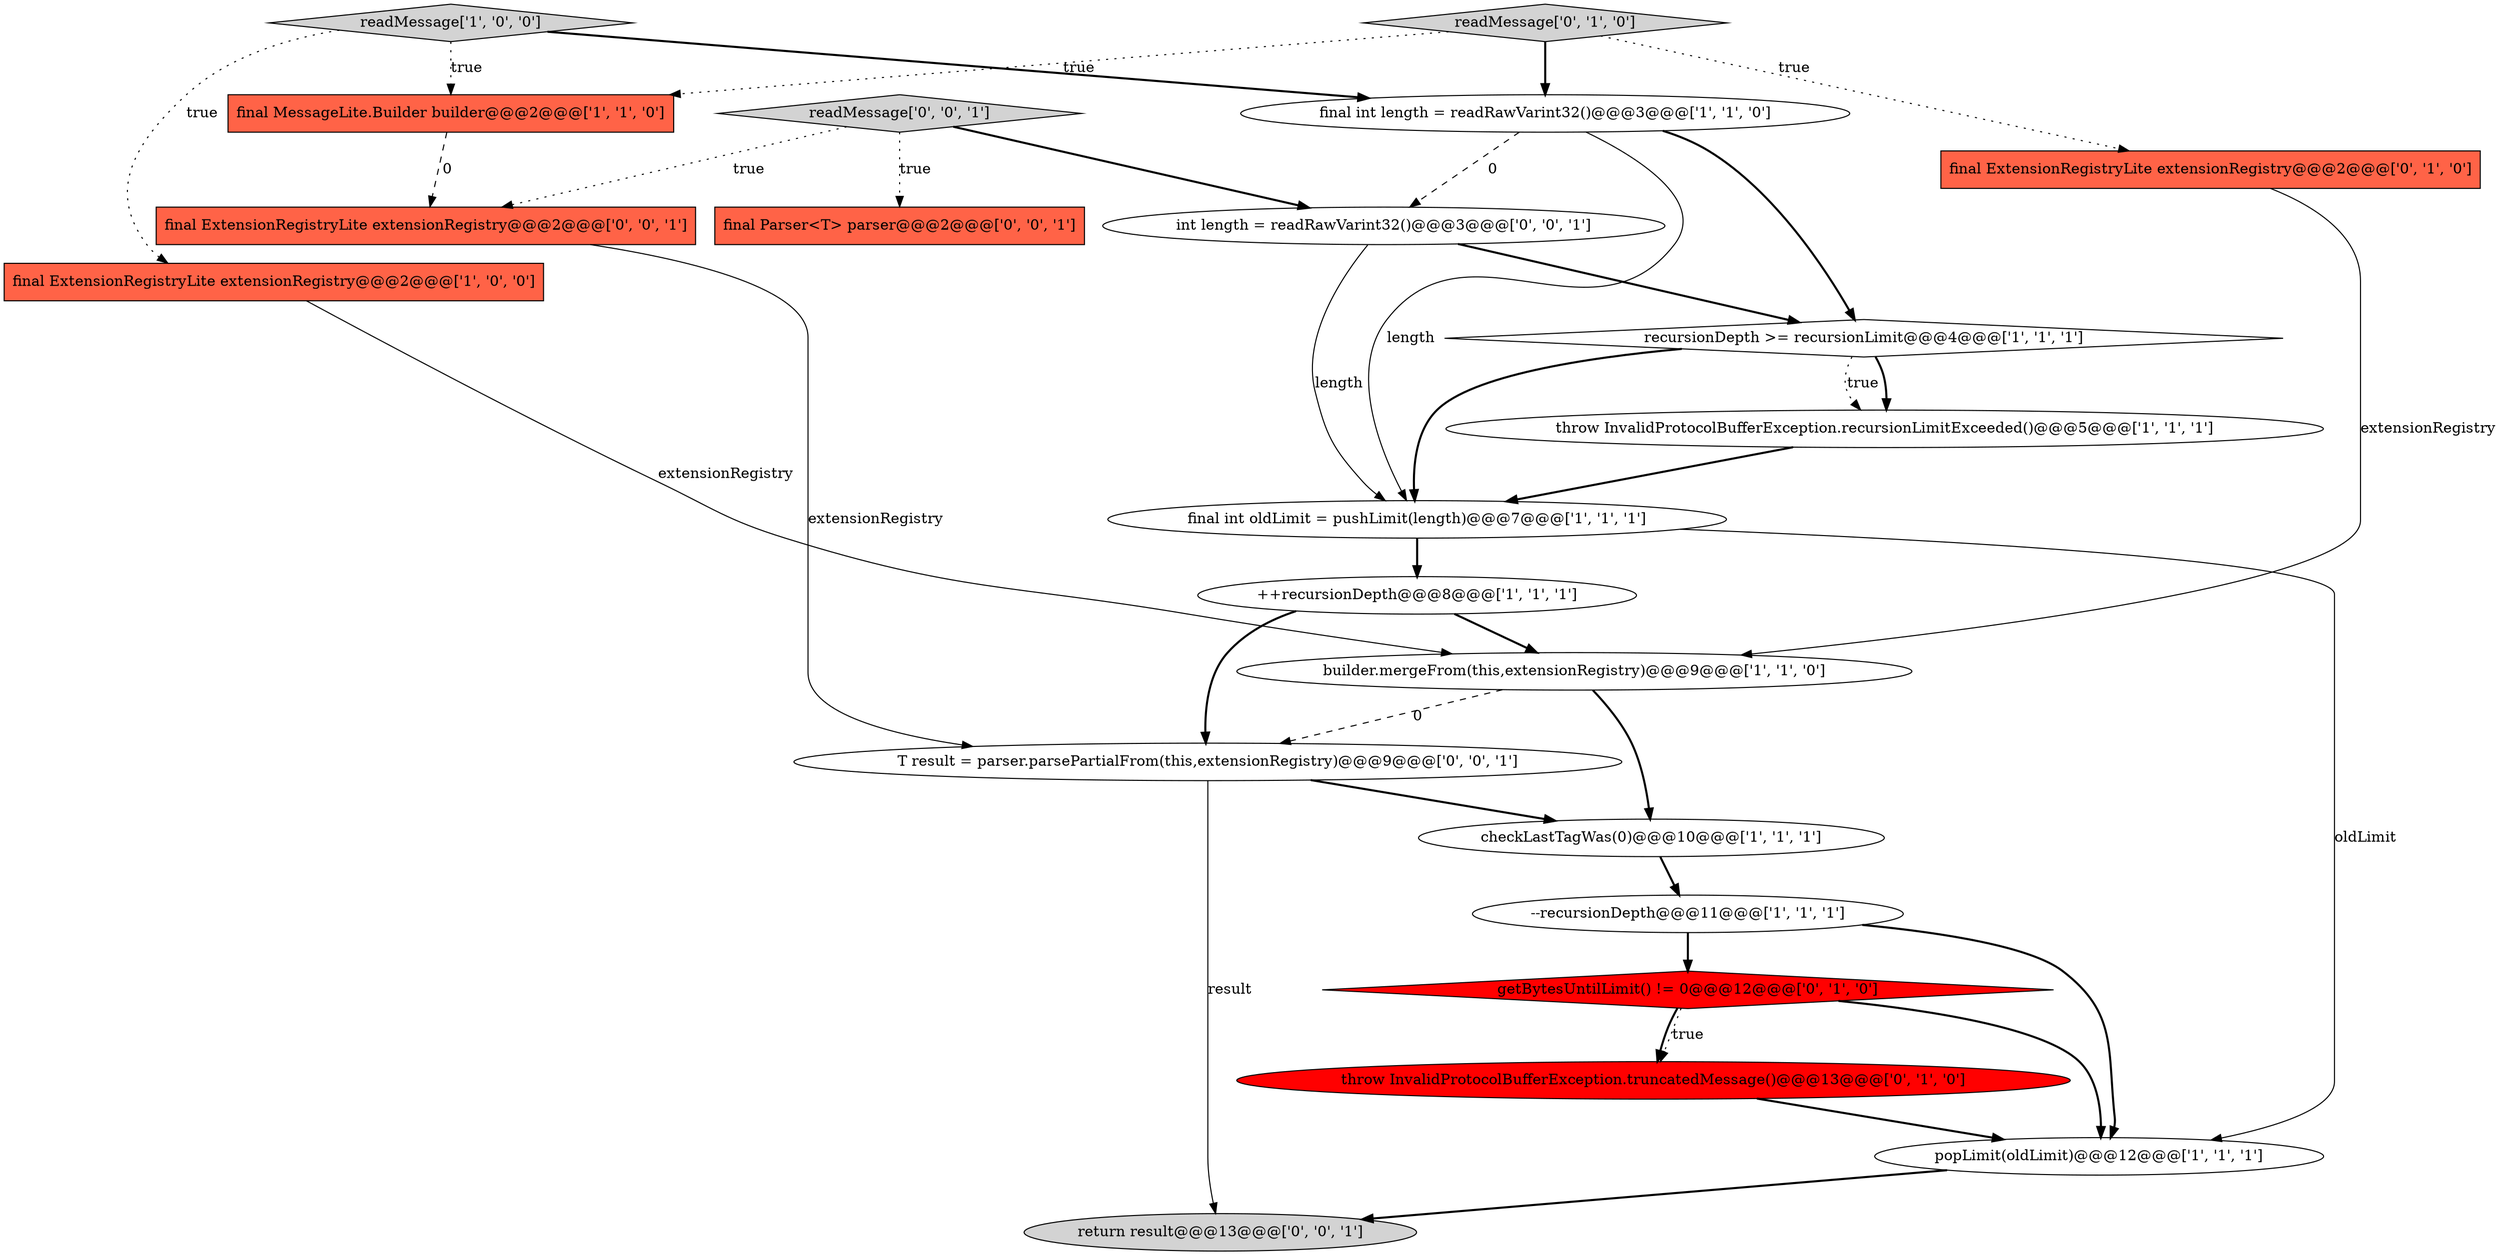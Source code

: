digraph {
9 [style = filled, label = "final MessageLite.Builder builder@@@2@@@['1', '1', '0']", fillcolor = tomato, shape = box image = "AAA0AAABBB1BBB"];
14 [style = filled, label = "final ExtensionRegistryLite extensionRegistry@@@2@@@['0', '1', '0']", fillcolor = tomato, shape = box image = "AAA0AAABBB2BBB"];
7 [style = filled, label = "recursionDepth >= recursionLimit@@@4@@@['1', '1', '1']", fillcolor = white, shape = diamond image = "AAA0AAABBB1BBB"];
11 [style = filled, label = "throw InvalidProtocolBufferException.recursionLimitExceeded()@@@5@@@['1', '1', '1']", fillcolor = white, shape = ellipse image = "AAA0AAABBB1BBB"];
17 [style = filled, label = "int length = readRawVarint32()@@@3@@@['0', '0', '1']", fillcolor = white, shape = ellipse image = "AAA0AAABBB3BBB"];
13 [style = filled, label = "throw InvalidProtocolBufferException.truncatedMessage()@@@13@@@['0', '1', '0']", fillcolor = red, shape = ellipse image = "AAA1AAABBB2BBB"];
4 [style = filled, label = "final int oldLimit = pushLimit(length)@@@7@@@['1', '1', '1']", fillcolor = white, shape = ellipse image = "AAA0AAABBB1BBB"];
18 [style = filled, label = "readMessage['0', '0', '1']", fillcolor = lightgray, shape = diamond image = "AAA0AAABBB3BBB"];
6 [style = filled, label = "popLimit(oldLimit)@@@12@@@['1', '1', '1']", fillcolor = white, shape = ellipse image = "AAA0AAABBB1BBB"];
0 [style = filled, label = "final ExtensionRegistryLite extensionRegistry@@@2@@@['1', '0', '0']", fillcolor = tomato, shape = box image = "AAA0AAABBB1BBB"];
12 [style = filled, label = "readMessage['0', '1', '0']", fillcolor = lightgray, shape = diamond image = "AAA0AAABBB2BBB"];
1 [style = filled, label = "final int length = readRawVarint32()@@@3@@@['1', '1', '0']", fillcolor = white, shape = ellipse image = "AAA0AAABBB1BBB"];
15 [style = filled, label = "getBytesUntilLimit() != 0@@@12@@@['0', '1', '0']", fillcolor = red, shape = diamond image = "AAA1AAABBB2BBB"];
5 [style = filled, label = "checkLastTagWas(0)@@@10@@@['1', '1', '1']", fillcolor = white, shape = ellipse image = "AAA0AAABBB1BBB"];
20 [style = filled, label = "T result = parser.parsePartialFrom(this,extensionRegistry)@@@9@@@['0', '0', '1']", fillcolor = white, shape = ellipse image = "AAA0AAABBB3BBB"];
2 [style = filled, label = "--recursionDepth@@@11@@@['1', '1', '1']", fillcolor = white, shape = ellipse image = "AAA0AAABBB1BBB"];
16 [style = filled, label = "return result@@@13@@@['0', '0', '1']", fillcolor = lightgray, shape = ellipse image = "AAA0AAABBB3BBB"];
10 [style = filled, label = "++recursionDepth@@@8@@@['1', '1', '1']", fillcolor = white, shape = ellipse image = "AAA0AAABBB1BBB"];
8 [style = filled, label = "builder.mergeFrom(this,extensionRegistry)@@@9@@@['1', '1', '0']", fillcolor = white, shape = ellipse image = "AAA0AAABBB1BBB"];
19 [style = filled, label = "final Parser<T> parser@@@2@@@['0', '0', '1']", fillcolor = tomato, shape = box image = "AAA0AAABBB3BBB"];
21 [style = filled, label = "final ExtensionRegistryLite extensionRegistry@@@2@@@['0', '0', '1']", fillcolor = tomato, shape = box image = "AAA0AAABBB3BBB"];
3 [style = filled, label = "readMessage['1', '0', '0']", fillcolor = lightgray, shape = diamond image = "AAA0AAABBB1BBB"];
4->10 [style = bold, label=""];
15->13 [style = bold, label=""];
7->11 [style = bold, label=""];
10->20 [style = bold, label=""];
4->6 [style = solid, label="oldLimit"];
3->1 [style = bold, label=""];
2->6 [style = bold, label=""];
20->16 [style = solid, label="result"];
21->20 [style = solid, label="extensionRegistry"];
11->4 [style = bold, label=""];
8->20 [style = dashed, label="0"];
18->19 [style = dotted, label="true"];
18->21 [style = dotted, label="true"];
18->17 [style = bold, label=""];
15->6 [style = bold, label=""];
7->4 [style = bold, label=""];
3->9 [style = dotted, label="true"];
12->1 [style = bold, label=""];
1->7 [style = bold, label=""];
20->5 [style = bold, label=""];
15->13 [style = dotted, label="true"];
17->7 [style = bold, label=""];
12->14 [style = dotted, label="true"];
5->2 [style = bold, label=""];
14->8 [style = solid, label="extensionRegistry"];
1->17 [style = dashed, label="0"];
1->4 [style = solid, label="length"];
10->8 [style = bold, label=""];
8->5 [style = bold, label=""];
7->11 [style = dotted, label="true"];
9->21 [style = dashed, label="0"];
6->16 [style = bold, label=""];
0->8 [style = solid, label="extensionRegistry"];
2->15 [style = bold, label=""];
3->0 [style = dotted, label="true"];
13->6 [style = bold, label=""];
17->4 [style = solid, label="length"];
12->9 [style = dotted, label="true"];
}
